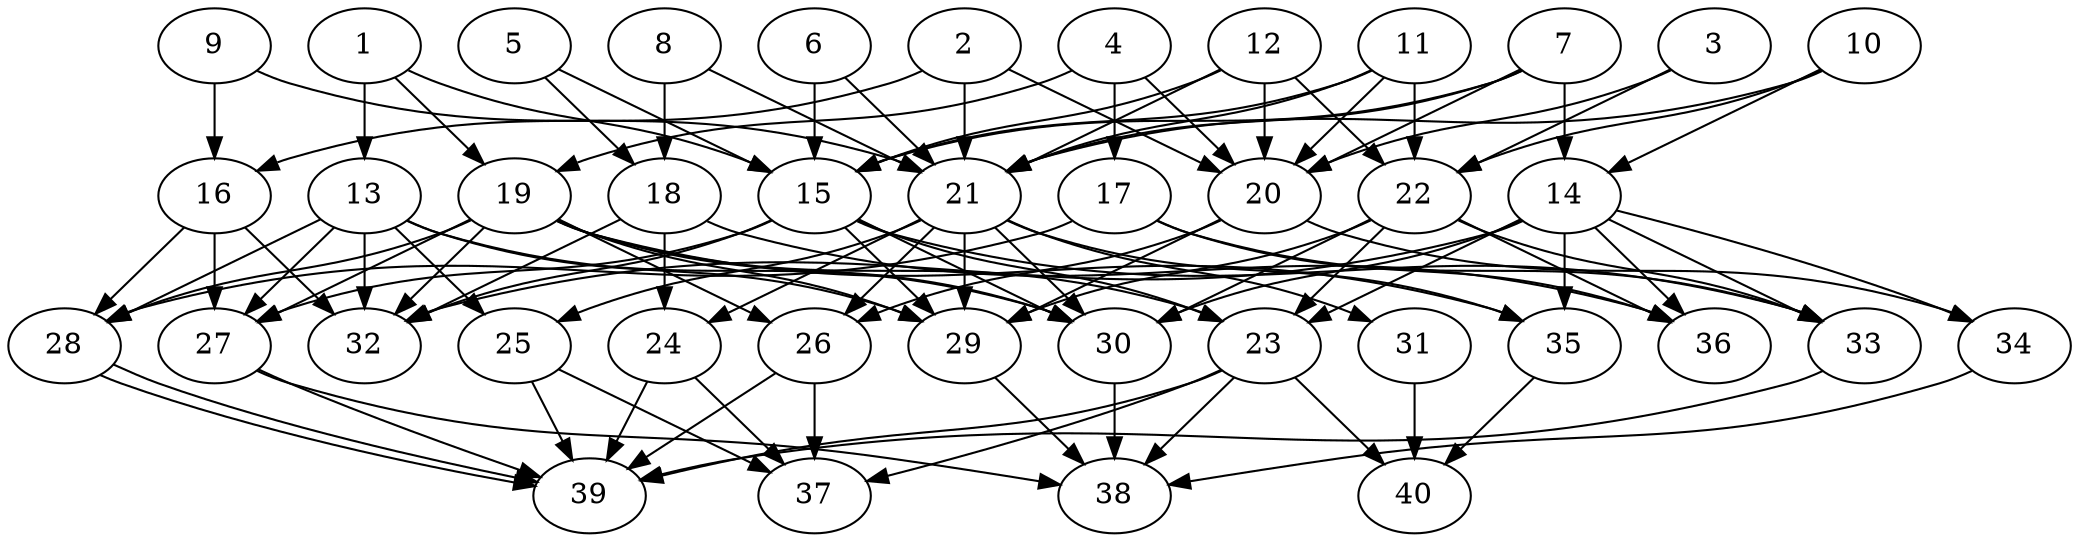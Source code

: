 // DAG automatically generated by daggen at Thu Oct  3 14:06:49 2019
// ./daggen --dot -n 40 --ccr 0.5 --fat 0.7 --regular 0.7 --density 0.6 --mindata 5242880 --maxdata 52428800 
digraph G {
  1 [size="42233856", alpha="0.07", expect_size="21116928"] 
  1 -> 13 [size ="21116928"]
  1 -> 15 [size ="21116928"]
  1 -> 19 [size ="21116928"]
  2 [size="71421952", alpha="0.02", expect_size="35710976"] 
  2 -> 16 [size ="35710976"]
  2 -> 20 [size ="35710976"]
  2 -> 21 [size ="35710976"]
  3 [size="84631552", alpha="0.03", expect_size="42315776"] 
  3 -> 20 [size ="42315776"]
  3 -> 22 [size ="42315776"]
  4 [size="17635328", alpha="0.19", expect_size="8817664"] 
  4 -> 17 [size ="8817664"]
  4 -> 19 [size ="8817664"]
  4 -> 20 [size ="8817664"]
  5 [size="21207040", alpha="0.19", expect_size="10603520"] 
  5 -> 15 [size ="10603520"]
  5 -> 18 [size ="10603520"]
  6 [size="88610816", alpha="0.07", expect_size="44305408"] 
  6 -> 15 [size ="44305408"]
  6 -> 21 [size ="44305408"]
  7 [size="102254592", alpha="0.09", expect_size="51127296"] 
  7 -> 14 [size ="51127296"]
  7 -> 15 [size ="51127296"]
  7 -> 20 [size ="51127296"]
  7 -> 21 [size ="51127296"]
  8 [size="43165696", alpha="0.18", expect_size="21582848"] 
  8 -> 18 [size ="21582848"]
  8 -> 21 [size ="21582848"]
  9 [size="20293632", alpha="0.15", expect_size="10146816"] 
  9 -> 16 [size ="10146816"]
  9 -> 21 [size ="10146816"]
  10 [size="59144192", alpha="0.10", expect_size="29572096"] 
  10 -> 14 [size ="29572096"]
  10 -> 21 [size ="29572096"]
  10 -> 22 [size ="29572096"]
  11 [size="79618048", alpha="0.01", expect_size="39809024"] 
  11 -> 15 [size ="39809024"]
  11 -> 20 [size ="39809024"]
  11 -> 21 [size ="39809024"]
  11 -> 22 [size ="39809024"]
  12 [size="17035264", alpha="0.04", expect_size="8517632"] 
  12 -> 15 [size ="8517632"]
  12 -> 20 [size ="8517632"]
  12 -> 21 [size ="8517632"]
  12 -> 22 [size ="8517632"]
  13 [size="27447296", alpha="0.00", expect_size="13723648"] 
  13 -> 25 [size ="13723648"]
  13 -> 27 [size ="13723648"]
  13 -> 28 [size ="13723648"]
  13 -> 29 [size ="13723648"]
  13 -> 30 [size ="13723648"]
  13 -> 32 [size ="13723648"]
  14 [size="43464704", alpha="0.20", expect_size="21732352"] 
  14 -> 23 [size ="21732352"]
  14 -> 30 [size ="21732352"]
  14 -> 32 [size ="21732352"]
  14 -> 33 [size ="21732352"]
  14 -> 34 [size ="21732352"]
  14 -> 35 [size ="21732352"]
  14 -> 36 [size ="21732352"]
  15 [size="37904384", alpha="0.16", expect_size="18952192"] 
  15 -> 23 [size ="18952192"]
  15 -> 27 [size ="18952192"]
  15 -> 29 [size ="18952192"]
  15 -> 30 [size ="18952192"]
  15 -> 32 [size ="18952192"]
  15 -> 33 [size ="18952192"]
  16 [size="32780288", alpha="0.20", expect_size="16390144"] 
  16 -> 27 [size ="16390144"]
  16 -> 28 [size ="16390144"]
  16 -> 32 [size ="16390144"]
  17 [size="67536896", alpha="0.04", expect_size="33768448"] 
  17 -> 28 [size ="33768448"]
  17 -> 33 [size ="33768448"]
  17 -> 36 [size ="33768448"]
  18 [size="16082944", alpha="0.04", expect_size="8041472"] 
  18 -> 24 [size ="8041472"]
  18 -> 32 [size ="8041472"]
  18 -> 36 [size ="8041472"]
  19 [size="98947072", alpha="0.07", expect_size="49473536"] 
  19 -> 23 [size ="49473536"]
  19 -> 26 [size ="49473536"]
  19 -> 27 [size ="49473536"]
  19 -> 28 [size ="49473536"]
  19 -> 29 [size ="49473536"]
  19 -> 30 [size ="49473536"]
  19 -> 32 [size ="49473536"]
  19 -> 35 [size ="49473536"]
  20 [size="75716608", alpha="0.14", expect_size="37858304"] 
  20 -> 26 [size ="37858304"]
  20 -> 29 [size ="37858304"]
  20 -> 34 [size ="37858304"]
  21 [size="28719104", alpha="0.08", expect_size="14359552"] 
  21 -> 24 [size ="14359552"]
  21 -> 25 [size ="14359552"]
  21 -> 26 [size ="14359552"]
  21 -> 29 [size ="14359552"]
  21 -> 30 [size ="14359552"]
  21 -> 31 [size ="14359552"]
  21 -> 35 [size ="14359552"]
  22 [size="34697216", alpha="0.14", expect_size="17348608"] 
  22 -> 23 [size ="17348608"]
  22 -> 29 [size ="17348608"]
  22 -> 30 [size ="17348608"]
  22 -> 33 [size ="17348608"]
  22 -> 36 [size ="17348608"]
  23 [size="52654080", alpha="0.16", expect_size="26327040"] 
  23 -> 37 [size ="26327040"]
  23 -> 38 [size ="26327040"]
  23 -> 39 [size ="26327040"]
  23 -> 40 [size ="26327040"]
  24 [size="54077440", alpha="0.20", expect_size="27038720"] 
  24 -> 37 [size ="27038720"]
  24 -> 39 [size ="27038720"]
  25 [size="52393984", alpha="0.06", expect_size="26196992"] 
  25 -> 37 [size ="26196992"]
  25 -> 39 [size ="26196992"]
  26 [size="32178176", alpha="0.08", expect_size="16089088"] 
  26 -> 37 [size ="16089088"]
  26 -> 39 [size ="16089088"]
  27 [size="30357504", alpha="0.10", expect_size="15178752"] 
  27 -> 38 [size ="15178752"]
  27 -> 39 [size ="15178752"]
  28 [size="47294464", alpha="0.19", expect_size="23647232"] 
  28 -> 39 [size ="23647232"]
  28 -> 39 [size ="23647232"]
  29 [size="64188416", alpha="0.10", expect_size="32094208"] 
  29 -> 38 [size ="32094208"]
  30 [size="99166208", alpha="0.11", expect_size="49583104"] 
  30 -> 38 [size ="49583104"]
  31 [size="71641088", alpha="0.07", expect_size="35820544"] 
  31 -> 40 [size ="35820544"]
  32 [size="13357056", alpha="0.04", expect_size="6678528"] 
  33 [size="79624192", alpha="0.05", expect_size="39812096"] 
  33 -> 39 [size ="39812096"]
  34 [size="61476864", alpha="0.13", expect_size="30738432"] 
  34 -> 38 [size ="30738432"]
  35 [size="60434432", alpha="0.06", expect_size="30217216"] 
  35 -> 40 [size ="30217216"]
  36 [size="87220224", alpha="0.05", expect_size="43610112"] 
  37 [size="31219712", alpha="0.15", expect_size="15609856"] 
  38 [size="78569472", alpha="0.07", expect_size="39284736"] 
  39 [size="73209856", alpha="0.17", expect_size="36604928"] 
  40 [size="24946688", alpha="0.02", expect_size="12473344"] 
}
